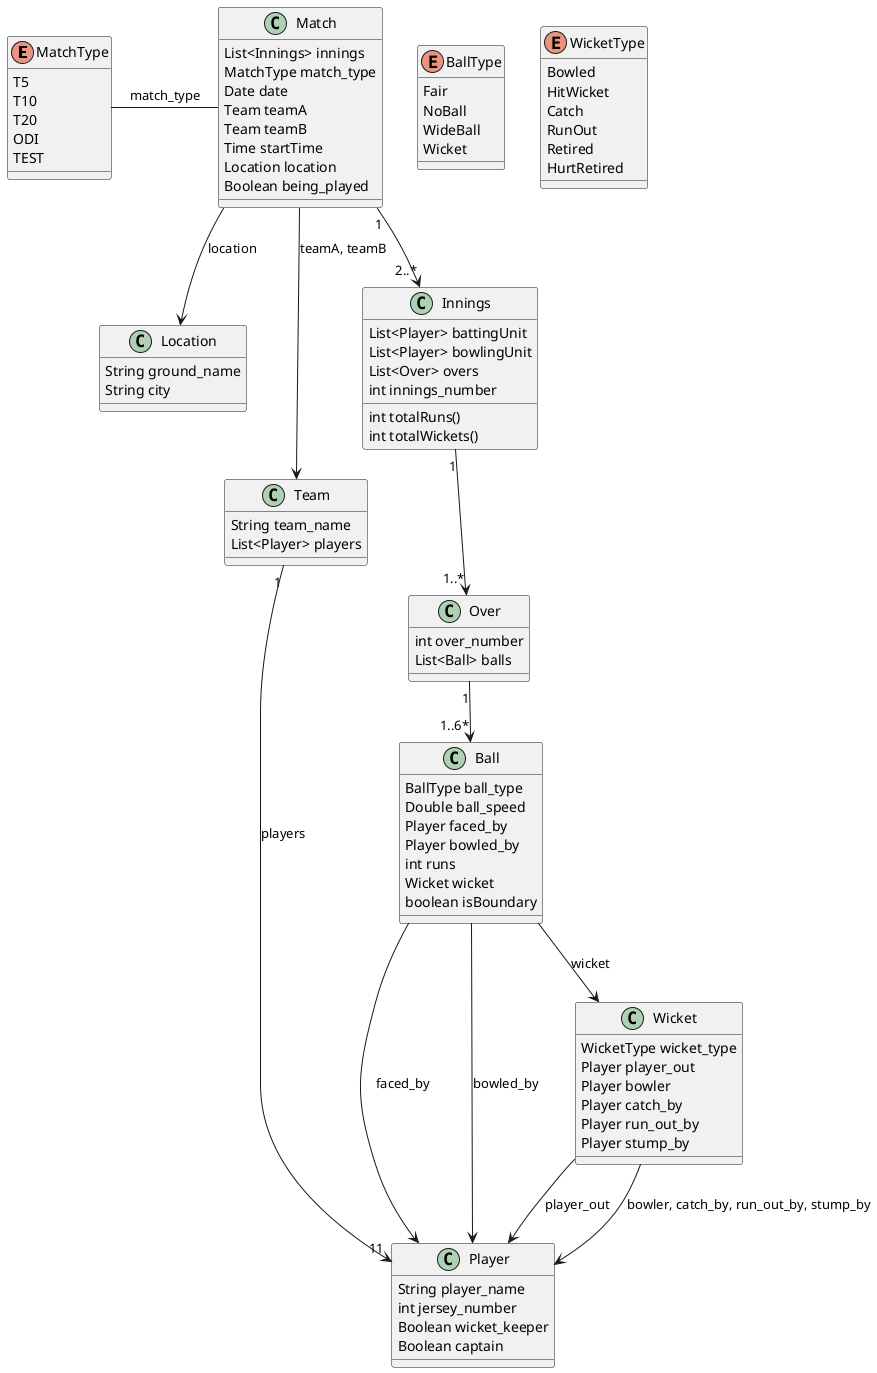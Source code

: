 @startuml d
skinparam classAttributeIconSize 0

' Enumeration for MatchType
enum MatchType {
  T5
  T10
  T20
  ODI
  TEST
}

' Enumeration for BallType
enum BallType {
  Fair
  NoBall
  WideBall
  Wicket
}

' Enumeration for WicketType
enum WicketType {
  Bowled
  HitWicket
  Catch
  RunOut
  Retired
  HurtRetired
}

class Match {
  List<Innings> innings
  MatchType match_type
  Date date
  Team teamA
  Team teamB
  Time startTime
  Location location
  Boolean being_played
}

class Location {
  String ground_name
  String city
}

class Team {
  String team_name
  List<Player> players
}

class Player {
  String player_name
  int jersey_number
  Boolean wicket_keeper
  Boolean captain
}

class Innings {
  List<Player> battingUnit
  List<Player> bowlingUnit
  List<Over> overs
  int innings_number
  int totalRuns()
  int totalWickets()
}

class Over {
  int over_number
  List<Ball> balls
}

class Ball {  
  BallType ball_type
  Double ball_speed
  Player faced_by
  Player bowled_by
  int runs
  Wicket wicket
  boolean isBoundary
}

class Wicket {
  WicketType wicket_type
  Player player_out
  Player bowler
  Player catch_by
  Player run_out_by
  Player stump_by
}

' Associations with multiplicities
Match-l-MatchType:match_type
Match --> Location : location
Match --> Team : teamA, teamB
Match "1" --> "2..*" Innings
Team "1" --> "11" Player : players
Innings "1" --> "1..*" Over
Over "1" --> "1..6*" Ball
Ball --> Player : faced_by
Ball --> Player : bowled_by
Ball --> Wicket : wicket
Wicket --> Player : player_out
Wicket --> Player : bowler, catch_by, run_out_by, stump_by

@enduml
